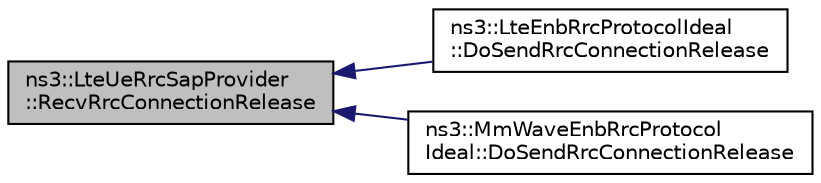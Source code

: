 digraph "ns3::LteUeRrcSapProvider::RecvRrcConnectionRelease"
{
  edge [fontname="Helvetica",fontsize="10",labelfontname="Helvetica",labelfontsize="10"];
  node [fontname="Helvetica",fontsize="10",shape=record];
  rankdir="LR";
  Node1 [label="ns3::LteUeRrcSapProvider\l::RecvRrcConnectionRelease",height=0.2,width=0.4,color="black", fillcolor="grey75", style="filled", fontcolor="black"];
  Node1 -> Node2 [dir="back",color="midnightblue",fontsize="10",style="solid"];
  Node2 [label="ns3::LteEnbRrcProtocolIdeal\l::DoSendRrcConnectionRelease",height=0.2,width=0.4,color="black", fillcolor="white", style="filled",URL="$d4/d63/classns3_1_1LteEnbRrcProtocolIdeal.html#a6374f867e8bf3e3620a01cfcbecd58fe"];
  Node1 -> Node3 [dir="back",color="midnightblue",fontsize="10",style="solid"];
  Node3 [label="ns3::MmWaveEnbRrcProtocol\lIdeal::DoSendRrcConnectionRelease",height=0.2,width=0.4,color="black", fillcolor="white", style="filled",URL="$d1/d90/classns3_1_1MmWaveEnbRrcProtocolIdeal.html#a3a056c79c8f1e0b1ac5d64c544070df6"];
}
